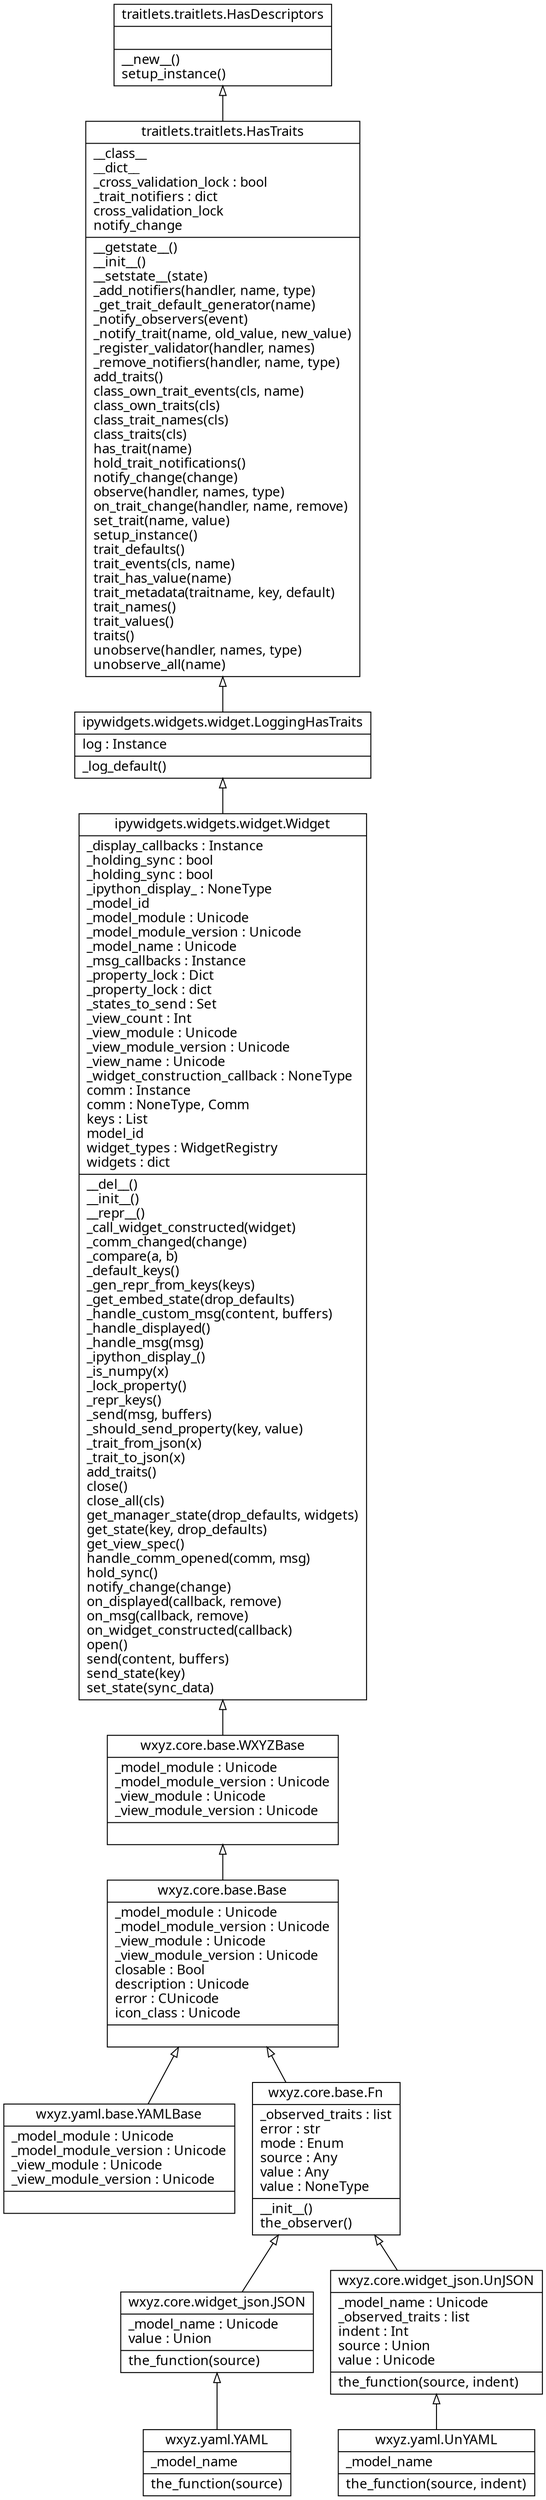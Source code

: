 digraph "classes_yaml" {

            graph [fontname = "sans-serif"];
            node [fontname = "sans-serif"];
            edge [fontname = "sans-serif"];
            
charset="utf-8"
rankdir=BT
"0" [label="{wxyz.yaml.base.YAMLBase|_model_module : Unicode\l_model_module_version : Unicode\l_view_module : Unicode\l_view_module_version : Unicode\l|}", shape="record"];
"1" [label="{wxyz.yaml.UnYAML|_model_name\l|the_function(source, indent)\l}", shape="record"];
"2" [label="{wxyz.yaml.YAML|_model_name\l|the_function(source)\l}", shape="record"];
"3" [label="{ipywidgets.widgets.widget.LoggingHasTraits|log : Instance\l|_log_default()\l}", shape="record"];
"4" [label="{ipywidgets.widgets.widget.Widget|_display_callbacks : Instance\l_holding_sync : bool\l_holding_sync : bool\l_ipython_display_ : NoneType\l_model_id\l_model_module : Unicode\l_model_module_version : Unicode\l_model_name : Unicode\l_msg_callbacks : Instance\l_property_lock : Dict\l_property_lock : dict\l_states_to_send : Set\l_view_count : Int\l_view_module : Unicode\l_view_module_version : Unicode\l_view_name : Unicode\l_widget_construction_callback : NoneType\lcomm : Instance\lcomm : NoneType, Comm\lkeys : List\lmodel_id\lwidget_types : WidgetRegistry\lwidgets : dict\l|__del__()\l__init__()\l__repr__()\l_call_widget_constructed(widget)\l_comm_changed(change)\l_compare(a, b)\l_default_keys()\l_gen_repr_from_keys(keys)\l_get_embed_state(drop_defaults)\l_handle_custom_msg(content, buffers)\l_handle_displayed()\l_handle_msg(msg)\l_ipython_display_()\l_is_numpy(x)\l_lock_property()\l_repr_keys()\l_send(msg, buffers)\l_should_send_property(key, value)\l_trait_from_json(x)\l_trait_to_json(x)\ladd_traits()\lclose()\lclose_all(cls)\lget_manager_state(drop_defaults, widgets)\lget_state(key, drop_defaults)\lget_view_spec()\lhandle_comm_opened(comm, msg)\lhold_sync()\lnotify_change(change)\lon_displayed(callback, remove)\lon_msg(callback, remove)\lon_widget_constructed(callback)\lopen()\lsend(content, buffers)\lsend_state(key)\lset_state(sync_data)\l}", shape="record"];
"5" [label="{traitlets.traitlets.HasDescriptors|\l|__new__()\lsetup_instance()\l}", shape="record"];
"6" [label="{traitlets.traitlets.HasTraits|__class__\l__dict__\l_cross_validation_lock : bool\l_trait_notifiers : dict\lcross_validation_lock\lnotify_change\l|__getstate__()\l__init__()\l__setstate__(state)\l_add_notifiers(handler, name, type)\l_get_trait_default_generator(name)\l_notify_observers(event)\l_notify_trait(name, old_value, new_value)\l_register_validator(handler, names)\l_remove_notifiers(handler, name, type)\ladd_traits()\lclass_own_trait_events(cls, name)\lclass_own_traits(cls)\lclass_trait_names(cls)\lclass_traits(cls)\lhas_trait(name)\lhold_trait_notifications()\lnotify_change(change)\lobserve(handler, names, type)\lon_trait_change(handler, name, remove)\lset_trait(name, value)\lsetup_instance()\ltrait_defaults()\ltrait_events(cls, name)\ltrait_has_value(name)\ltrait_metadata(traitname, key, default)\ltrait_names()\ltrait_values()\ltraits()\lunobserve(handler, names, type)\lunobserve_all(name)\l}", shape="record"];
"7" [label="{wxyz.core.base.Base|_model_module : Unicode\l_model_module_version : Unicode\l_view_module : Unicode\l_view_module_version : Unicode\lclosable : Bool\ldescription : Unicode\lerror : CUnicode\licon_class : Unicode\l|}", shape="record"];
"8" [label="{wxyz.core.base.Fn|_observed_traits : list\lerror : str\lmode : Enum\lsource : Any\lvalue : Any\lvalue : NoneType\l|__init__()\lthe_observer()\l}", shape="record"];
"9" [label="{wxyz.core.base.WXYZBase|_model_module : Unicode\l_model_module_version : Unicode\l_view_module : Unicode\l_view_module_version : Unicode\l|}", shape="record"];
"10" [label="{wxyz.core.widget_json.JSON|_model_name : Unicode\lvalue : Union\l|the_function(source)\l}", shape="record"];
"11" [label="{wxyz.core.widget_json.UnJSON|_model_name : Unicode\l_observed_traits : list\lindent : Int\lsource : Union\lvalue : Unicode\l|the_function(source, indent)\l}", shape="record"];
"0" -> "7" [arrowhead="empty", arrowtail="none"];
"1" -> "11" [arrowhead="empty", arrowtail="none"];
"2" -> "10" [arrowhead="empty", arrowtail="none"];
"3" -> "6" [arrowhead="empty", arrowtail="none"];
"4" -> "3" [arrowhead="empty", arrowtail="none"];
"6" -> "5" [arrowhead="empty", arrowtail="none"];
"7" -> "9" [arrowhead="empty", arrowtail="none"];
"8" -> "7" [arrowhead="empty", arrowtail="none"];
"9" -> "4" [arrowhead="empty", arrowtail="none"];
"10" -> "8" [arrowhead="empty", arrowtail="none"];
"11" -> "8" [arrowhead="empty", arrowtail="none"];
}